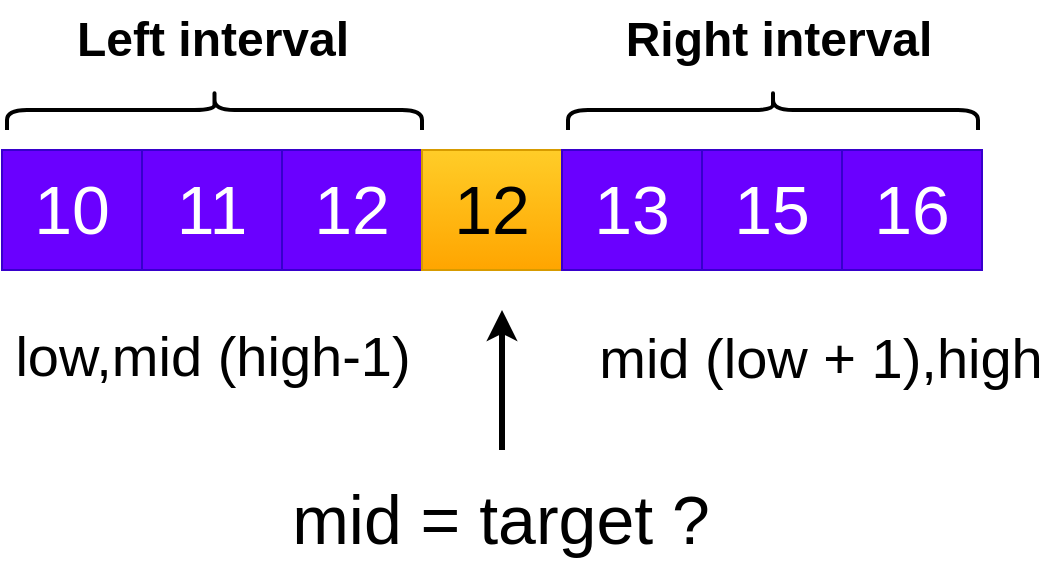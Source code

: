 <mxfile version="17.5.0" type="github">
  <diagram id="g9rI49kBuhBtWDt9Ivvu" name="第 1 页">
    <mxGraphModel dx="973" dy="632" grid="1" gridSize="10" guides="1" tooltips="1" connect="1" arrows="1" fold="1" page="1" pageScale="1" pageWidth="827" pageHeight="1169" math="0" shadow="0">
      <root>
        <mxCell id="0" />
        <mxCell id="1" parent="0" />
        <mxCell id="vqNBI9N8yzUvkYdpLMNr-10" value="" style="group" vertex="1" connectable="0" parent="1">
          <mxGeometry x="150" y="220" width="490" height="60" as="geometry" />
        </mxCell>
        <mxCell id="vqNBI9N8yzUvkYdpLMNr-1" value="&lt;font style=&quot;font-size: 34px&quot;&gt;10&lt;/font&gt;" style="rounded=0;whiteSpace=wrap;html=1;fillColor=#6a00ff;fontColor=#ffffff;strokeColor=#3700CC;" vertex="1" parent="vqNBI9N8yzUvkYdpLMNr-10">
          <mxGeometry width="70" height="60" as="geometry" />
        </mxCell>
        <mxCell id="vqNBI9N8yzUvkYdpLMNr-4" value="&lt;font style=&quot;font-size: 34px&quot;&gt;11&lt;/font&gt;" style="rounded=0;whiteSpace=wrap;html=1;fillColor=#6a00ff;fontColor=#ffffff;strokeColor=#3700CC;" vertex="1" parent="vqNBI9N8yzUvkYdpLMNr-10">
          <mxGeometry x="70" width="70" height="60" as="geometry" />
        </mxCell>
        <mxCell id="vqNBI9N8yzUvkYdpLMNr-5" value="&lt;font style=&quot;font-size: 34px&quot;&gt;12&lt;/font&gt;" style="rounded=0;whiteSpace=wrap;html=1;fillColor=#6a00ff;fontColor=#ffffff;strokeColor=#3700CC;" vertex="1" parent="vqNBI9N8yzUvkYdpLMNr-10">
          <mxGeometry x="140" width="70" height="60" as="geometry" />
        </mxCell>
        <mxCell id="vqNBI9N8yzUvkYdpLMNr-6" value="&lt;font style=&quot;font-size: 34px&quot;&gt;12&lt;/font&gt;" style="rounded=0;whiteSpace=wrap;html=1;fillColor=#ffcd28;strokeColor=#d79b00;gradientColor=#ffa500;" vertex="1" parent="vqNBI9N8yzUvkYdpLMNr-10">
          <mxGeometry x="210" width="70" height="60" as="geometry" />
        </mxCell>
        <mxCell id="vqNBI9N8yzUvkYdpLMNr-7" value="&lt;font style=&quot;font-size: 34px&quot;&gt;13&lt;/font&gt;" style="rounded=0;whiteSpace=wrap;html=1;fillColor=#6a00ff;fontColor=#ffffff;strokeColor=#3700CC;" vertex="1" parent="vqNBI9N8yzUvkYdpLMNr-10">
          <mxGeometry x="280" width="70" height="60" as="geometry" />
        </mxCell>
        <mxCell id="vqNBI9N8yzUvkYdpLMNr-8" value="&lt;font style=&quot;font-size: 34px&quot;&gt;15&lt;/font&gt;" style="rounded=0;whiteSpace=wrap;html=1;fillColor=#6a00ff;fontColor=#ffffff;strokeColor=#3700CC;" vertex="1" parent="vqNBI9N8yzUvkYdpLMNr-10">
          <mxGeometry x="350" width="70" height="60" as="geometry" />
        </mxCell>
        <mxCell id="vqNBI9N8yzUvkYdpLMNr-9" value="&lt;font style=&quot;font-size: 34px&quot;&gt;16&lt;/font&gt;" style="rounded=0;whiteSpace=wrap;html=1;fillColor=#6a00ff;fontColor=#ffffff;strokeColor=#3700CC;" vertex="1" parent="vqNBI9N8yzUvkYdpLMNr-10">
          <mxGeometry x="420" width="70" height="60" as="geometry" />
        </mxCell>
        <mxCell id="vqNBI9N8yzUvkYdpLMNr-11" value="" style="endArrow=classic;html=1;rounded=0;fontSize=34;strokeWidth=3;" edge="1" parent="1">
          <mxGeometry width="50" height="50" relative="1" as="geometry">
            <mxPoint x="400" y="370" as="sourcePoint" />
            <mxPoint x="400" y="300" as="targetPoint" />
          </mxGeometry>
        </mxCell>
        <mxCell id="vqNBI9N8yzUvkYdpLMNr-12" value="mid = target ?" style="text;html=1;align=center;verticalAlign=middle;resizable=0;points=[];autosize=1;strokeColor=none;fillColor=none;fontSize=34;" vertex="1" parent="1">
          <mxGeometry x="289" y="380" width="220" height="50" as="geometry" />
        </mxCell>
        <mxCell id="vqNBI9N8yzUvkYdpLMNr-13" value="" style="shape=curlyBracket;whiteSpace=wrap;html=1;rounded=1;fontSize=34;rotation=90;strokeWidth=2;" vertex="1" parent="1">
          <mxGeometry x="246.25" y="96.25" width="20" height="207.5" as="geometry" />
        </mxCell>
        <mxCell id="vqNBI9N8yzUvkYdpLMNr-15" value="" style="shape=curlyBracket;whiteSpace=wrap;html=1;rounded=1;fontSize=34;rotation=90;strokeWidth=2;" vertex="1" parent="1">
          <mxGeometry x="525.5" y="97.5" width="20" height="205" as="geometry" />
        </mxCell>
        <mxCell id="vqNBI9N8yzUvkYdpLMNr-18" value="Right interval" style="text;strokeColor=none;fillColor=none;html=1;fontSize=24;fontStyle=1;verticalAlign=middle;align=center;" vertex="1" parent="1">
          <mxGeometry x="488" y="145" width="100" height="40" as="geometry" />
        </mxCell>
        <mxCell id="vqNBI9N8yzUvkYdpLMNr-21" value="Left interval" style="text;strokeColor=none;fillColor=none;html=1;fontSize=24;fontStyle=1;verticalAlign=middle;align=center;" vertex="1" parent="1">
          <mxGeometry x="205" y="145" width="100" height="40" as="geometry" />
        </mxCell>
        <mxCell id="vqNBI9N8yzUvkYdpLMNr-22" value="low,mid (high-1)" style="text;html=1;align=center;verticalAlign=middle;resizable=0;points=[];autosize=1;strokeColor=none;fillColor=none;fontSize=28;" vertex="1" parent="1">
          <mxGeometry x="150" y="302.5" width="210" height="40" as="geometry" />
        </mxCell>
        <mxCell id="vqNBI9N8yzUvkYdpLMNr-24" value="mid (low + 1),high" style="text;html=1;align=center;verticalAlign=middle;resizable=0;points=[];autosize=1;strokeColor=none;fillColor=none;fontSize=28;" vertex="1" parent="1">
          <mxGeometry x="439" y="303.75" width="240" height="40" as="geometry" />
        </mxCell>
      </root>
    </mxGraphModel>
  </diagram>
</mxfile>
